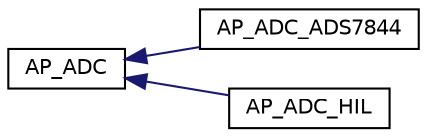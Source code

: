 digraph "Graphical Class Hierarchy"
{
 // INTERACTIVE_SVG=YES
  edge [fontname="Helvetica",fontsize="10",labelfontname="Helvetica",labelfontsize="10"];
  node [fontname="Helvetica",fontsize="10",shape=record];
  rankdir="LR";
  Node1 [label="AP_ADC",height=0.2,width=0.4,color="black", fillcolor="white", style="filled",URL="$classAP__ADC.html"];
  Node1 -> Node2 [dir="back",color="midnightblue",fontsize="10",style="solid",fontname="Helvetica"];
  Node2 [label="AP_ADC_ADS7844",height=0.2,width=0.4,color="black", fillcolor="white", style="filled",URL="$classAP__ADC__ADS7844.html",tooltip="-*- tab-width: 4; Mode: C++; c-basic-offset: 4; indent-tabs-mode: nil -*- "];
  Node1 -> Node3 [dir="back",color="midnightblue",fontsize="10",style="solid",fontname="Helvetica"];
  Node3 [label="AP_ADC_HIL",height=0.2,width=0.4,color="black", fillcolor="white", style="filled",URL="$classAP__ADC__HIL.html"];
}
